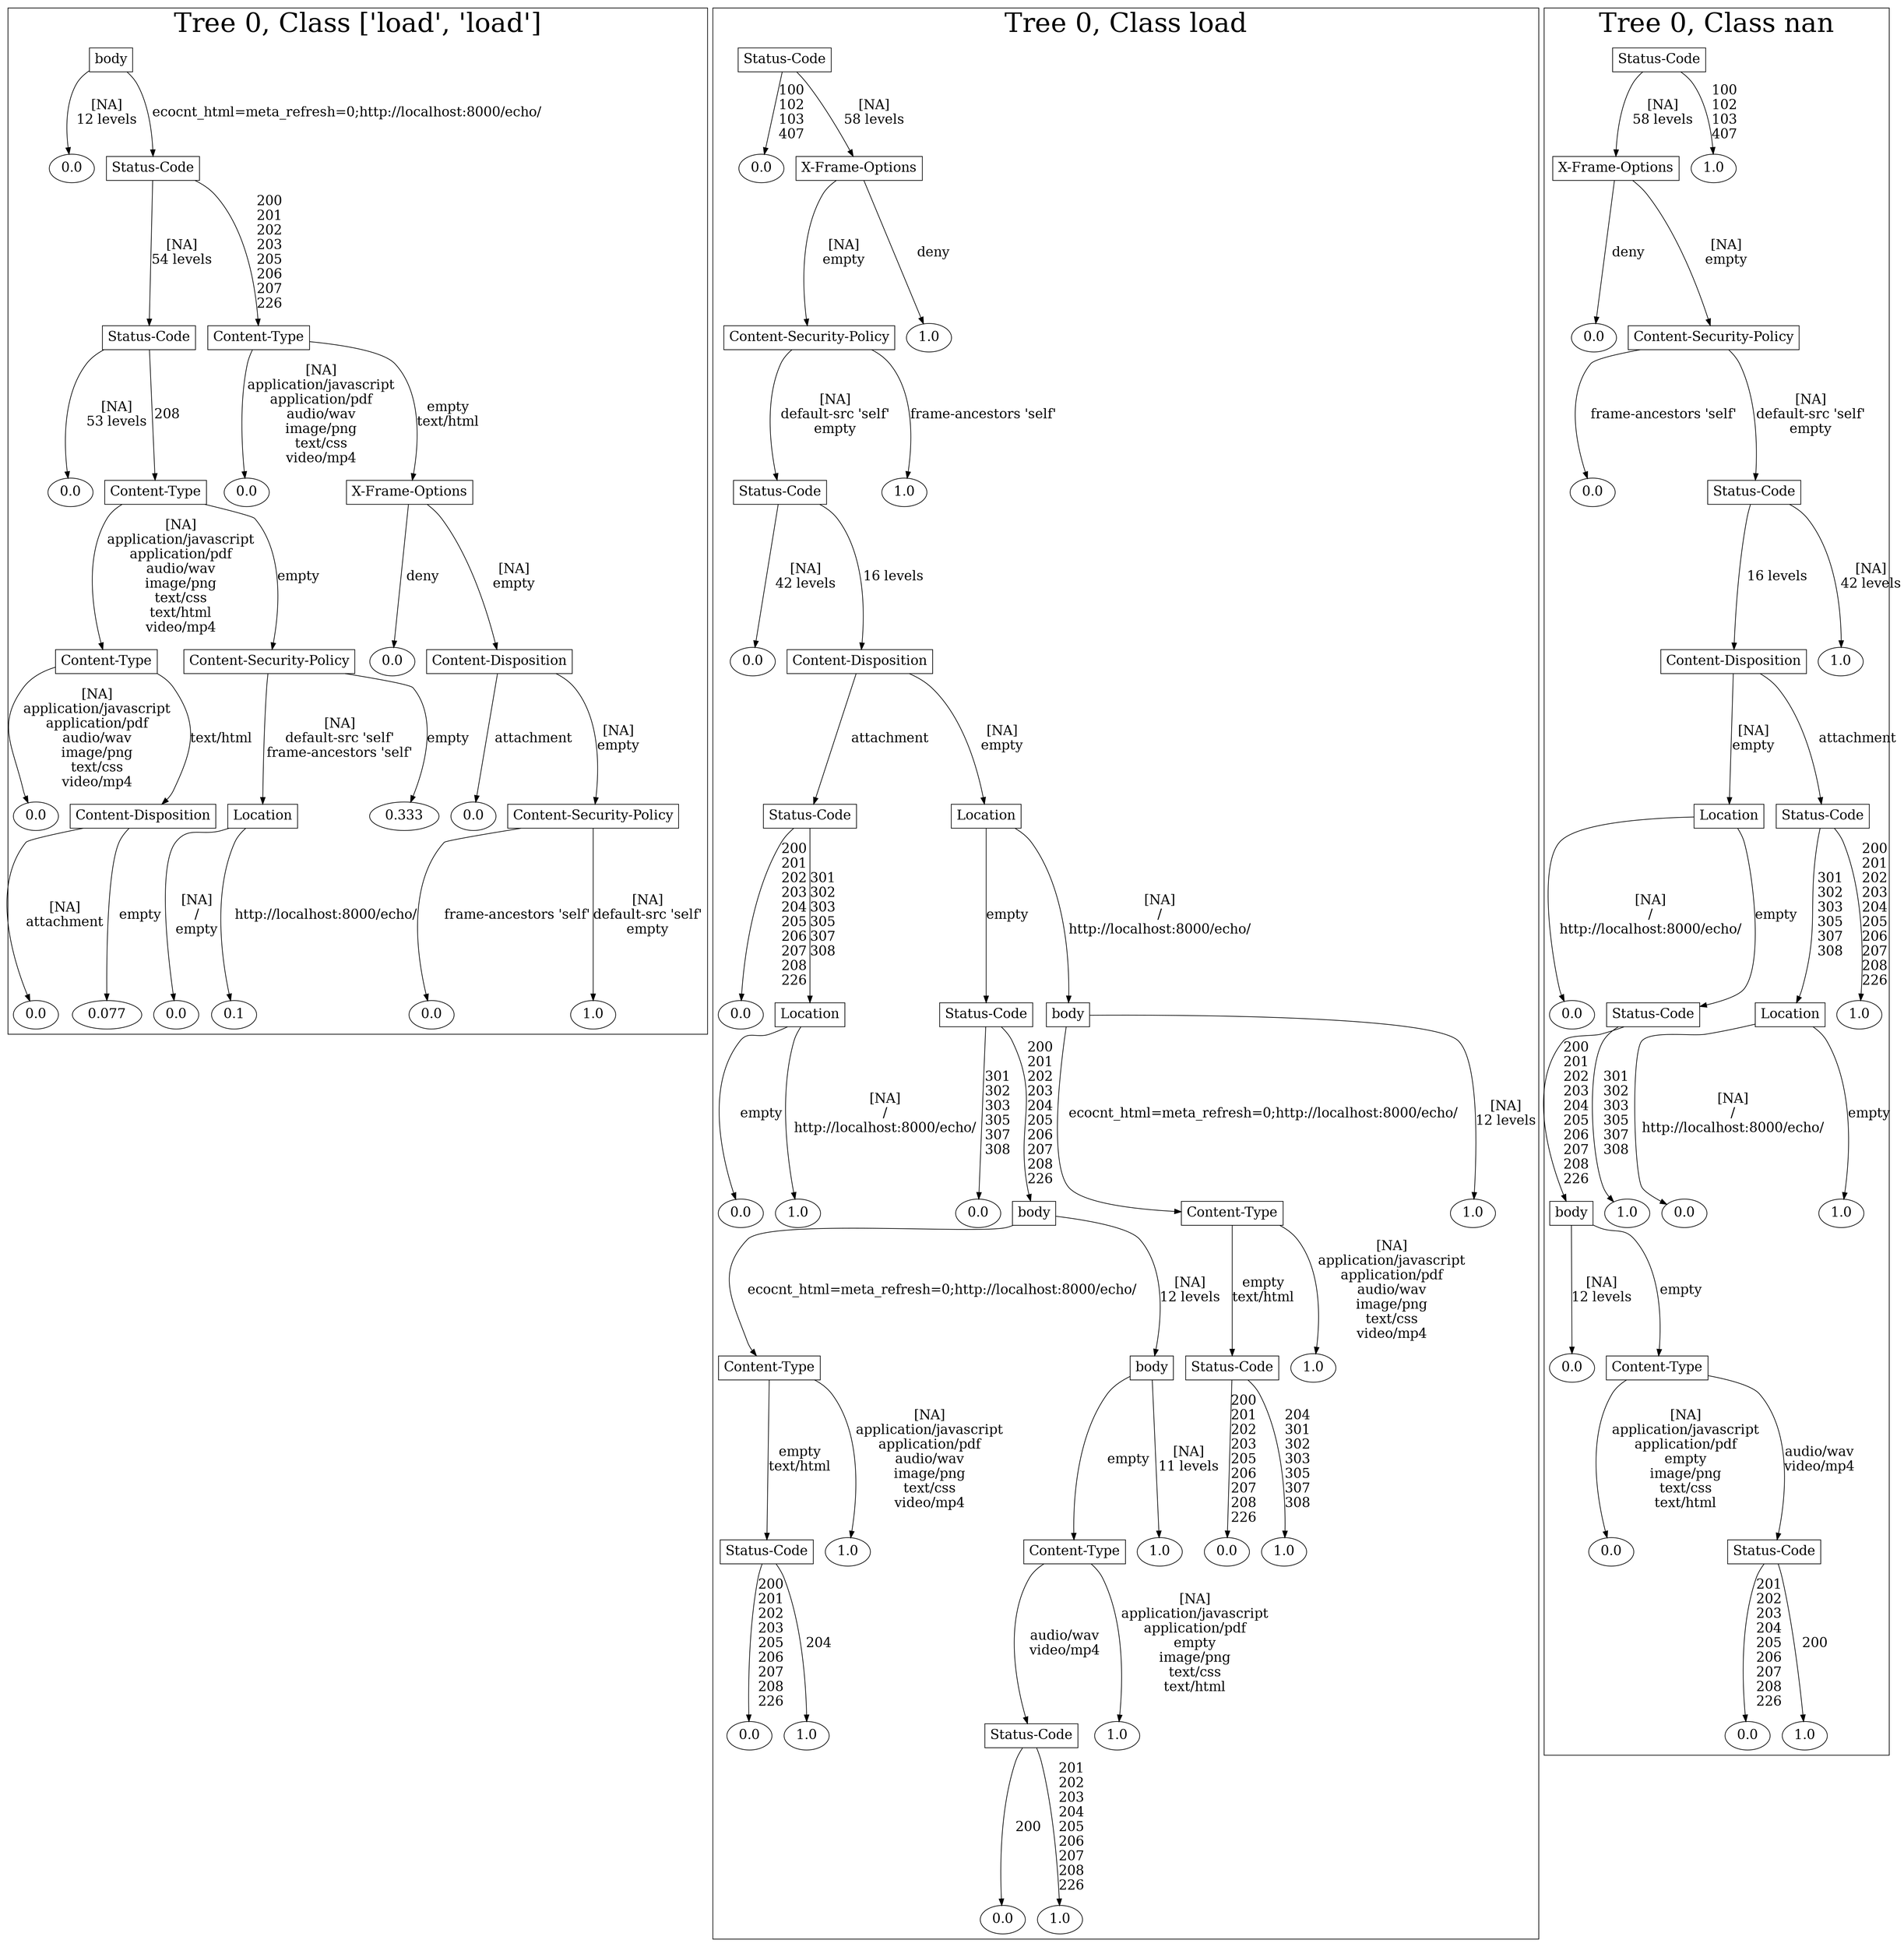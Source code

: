 /*
Generated by:
    http://https://github.com/h2oai/h2o-3/tree/master/h2o-genmodel/src/main/java/hex/genmodel/tools/PrintMojo.java
*/

/*
On a mac:

$ brew install graphviz
$ dot -Tpng file.gv -o file.png
$ open file.png
*/

digraph G {

subgraph cluster_0 {
/* Nodes */

/* Level 0 */
{
"SG_0_Node_0" [shape=box, fontsize=20, label="body"]
}

/* Level 1 */
{
"SG_0_Node_15" [fontsize=20, label="0.0"]
"SG_0_Node_1" [shape=box, fontsize=20, label="Status-Code"]
}

/* Level 2 */
{
"SG_0_Node_2" [shape=box, fontsize=20, label="Status-Code"]
"SG_0_Node_3" [shape=box, fontsize=20, label="Content-Type"]
}

/* Level 3 */
{
"SG_0_Node_16" [fontsize=20, label="0.0"]
"SG_0_Node_4" [shape=box, fontsize=20, label="Content-Type"]
"SG_0_Node_17" [fontsize=20, label="0.0"]
"SG_0_Node_5" [shape=box, fontsize=20, label="X-Frame-Options"]
}

/* Level 4 */
{
"SG_0_Node_6" [shape=box, fontsize=20, label="Content-Type"]
"SG_0_Node_7" [shape=box, fontsize=20, label="Content-Security-Policy"]
"SG_0_Node_18" [fontsize=20, label="0.0"]
"SG_0_Node_8" [shape=box, fontsize=20, label="Content-Disposition"]
}

/* Level 5 */
{
"SG_0_Node_19" [fontsize=20, label="0.0"]
"SG_0_Node_9" [shape=box, fontsize=20, label="Content-Disposition"]
"SG_0_Node_10" [shape=box, fontsize=20, label="Location"]
"SG_0_Node_20" [fontsize=20, label="0.333"]
"SG_0_Node_21" [fontsize=20, label="0.0"]
"SG_0_Node_12" [shape=box, fontsize=20, label="Content-Security-Policy"]
}

/* Level 6 */
{
"SG_0_Node_22" [fontsize=20, label="0.0"]
"SG_0_Node_23" [fontsize=20, label="0.077"]
"SG_0_Node_24" [fontsize=20, label="0.0"]
"SG_0_Node_25" [fontsize=20, label="0.1"]
"SG_0_Node_26" [fontsize=20, label="0.0"]
"SG_0_Node_27" [fontsize=20, label="1.0"]
}

/* Edges */
"SG_0_Node_0" -> "SG_0_Node_15" [fontsize=20, label="[NA]
12 levels
"]
"SG_0_Node_0" -> "SG_0_Node_1" [fontsize=20, label="ecocnt_html=meta_refresh=0;http://localhost:8000/echo/
"]
"SG_0_Node_1" -> "SG_0_Node_2" [fontsize=20, label="[NA]
54 levels
"]
"SG_0_Node_1" -> "SG_0_Node_3" [fontsize=20, label="200
201
202
203
205
206
207
226
"]
"SG_0_Node_3" -> "SG_0_Node_17" [fontsize=20, label="[NA]
application/javascript
application/pdf
audio/wav
image/png
text/css
video/mp4
"]
"SG_0_Node_3" -> "SG_0_Node_5" [fontsize=20, label="empty
text/html
"]
"SG_0_Node_5" -> "SG_0_Node_18" [fontsize=20, label="deny
"]
"SG_0_Node_5" -> "SG_0_Node_8" [fontsize=20, label="[NA]
empty
"]
"SG_0_Node_8" -> "SG_0_Node_21" [fontsize=20, label="attachment
"]
"SG_0_Node_8" -> "SG_0_Node_12" [fontsize=20, label="[NA]
empty
"]
"SG_0_Node_12" -> "SG_0_Node_26" [fontsize=20, label="frame-ancestors 'self'
"]
"SG_0_Node_12" -> "SG_0_Node_27" [fontsize=20, label="[NA]
default-src 'self'
empty
"]
"SG_0_Node_2" -> "SG_0_Node_16" [fontsize=20, label="[NA]
53 levels
"]
"SG_0_Node_2" -> "SG_0_Node_4" [fontsize=20, label="208
"]
"SG_0_Node_4" -> "SG_0_Node_6" [fontsize=20, label="[NA]
application/javascript
application/pdf
audio/wav
image/png
text/css
text/html
video/mp4
"]
"SG_0_Node_4" -> "SG_0_Node_7" [fontsize=20, label="empty
"]
"SG_0_Node_7" -> "SG_0_Node_10" [fontsize=20, label="[NA]
default-src 'self'
frame-ancestors 'self'
"]
"SG_0_Node_7" -> "SG_0_Node_20" [fontsize=20, label="empty
"]
"SG_0_Node_10" -> "SG_0_Node_24" [fontsize=20, label="[NA]
/
empty
"]
"SG_0_Node_10" -> "SG_0_Node_25" [fontsize=20, label="http://localhost:8000/echo/
"]
"SG_0_Node_6" -> "SG_0_Node_19" [fontsize=20, label="[NA]
application/javascript
application/pdf
audio/wav
image/png
text/css
video/mp4
"]
"SG_0_Node_6" -> "SG_0_Node_9" [fontsize=20, label="text/html
"]
"SG_0_Node_9" -> "SG_0_Node_22" [fontsize=20, label="[NA]
attachment
"]
"SG_0_Node_9" -> "SG_0_Node_23" [fontsize=20, label="empty
"]

fontsize=40
label="Tree 0, Class ['load', 'load']"
}

subgraph cluster_1 {
/* Nodes */

/* Level 0 */
{
"SG_1_Node_0" [shape=box, fontsize=20, label="Status-Code"]
}

/* Level 1 */
{
"SG_1_Node_18" [fontsize=20, label="0.0"]
"SG_1_Node_1" [shape=box, fontsize=20, label="X-Frame-Options"]
}

/* Level 2 */
{
"SG_1_Node_2" [shape=box, fontsize=20, label="Content-Security-Policy"]
"SG_1_Node_19" [fontsize=20, label="1.0"]
}

/* Level 3 */
{
"SG_1_Node_3" [shape=box, fontsize=20, label="Status-Code"]
"SG_1_Node_20" [fontsize=20, label="1.0"]
}

/* Level 4 */
{
"SG_1_Node_21" [fontsize=20, label="0.0"]
"SG_1_Node_4" [shape=box, fontsize=20, label="Content-Disposition"]
}

/* Level 5 */
{
"SG_1_Node_5" [shape=box, fontsize=20, label="Status-Code"]
"SG_1_Node_6" [shape=box, fontsize=20, label="Location"]
}

/* Level 6 */
{
"SG_1_Node_22" [fontsize=20, label="0.0"]
"SG_1_Node_7" [shape=box, fontsize=20, label="Location"]
"SG_1_Node_8" [shape=box, fontsize=20, label="Status-Code"]
"SG_1_Node_9" [shape=box, fontsize=20, label="body"]
}

/* Level 7 */
{
"SG_1_Node_23" [fontsize=20, label="0.0"]
"SG_1_Node_24" [fontsize=20, label="1.0"]
"SG_1_Node_25" [fontsize=20, label="0.0"]
"SG_1_Node_10" [shape=box, fontsize=20, label="body"]
"SG_1_Node_11" [shape=box, fontsize=20, label="Content-Type"]
"SG_1_Node_26" [fontsize=20, label="1.0"]
}

/* Level 8 */
{
"SG_1_Node_12" [shape=box, fontsize=20, label="Content-Type"]
"SG_1_Node_13" [shape=box, fontsize=20, label="body"]
"SG_1_Node_14" [shape=box, fontsize=20, label="Status-Code"]
"SG_1_Node_27" [fontsize=20, label="1.0"]
}

/* Level 9 */
{
"SG_1_Node_15" [shape=box, fontsize=20, label="Status-Code"]
"SG_1_Node_28" [fontsize=20, label="1.0"]
"SG_1_Node_16" [shape=box, fontsize=20, label="Content-Type"]
"SG_1_Node_29" [fontsize=20, label="1.0"]
"SG_1_Node_30" [fontsize=20, label="0.0"]
"SG_1_Node_31" [fontsize=20, label="1.0"]
}

/* Level 10 */
{
"SG_1_Node_32" [fontsize=20, label="0.0"]
"SG_1_Node_33" [fontsize=20, label="1.0"]
"SG_1_Node_17" [shape=box, fontsize=20, label="Status-Code"]
"SG_1_Node_34" [fontsize=20, label="1.0"]
}

/* Level 11 */
{
"SG_1_Node_35" [fontsize=20, label="0.0"]
"SG_1_Node_36" [fontsize=20, label="1.0"]
}

/* Edges */
"SG_1_Node_0" -> "SG_1_Node_18" [fontsize=20, label="100
102
103
407
"]
"SG_1_Node_0" -> "SG_1_Node_1" [fontsize=20, label="[NA]
58 levels
"]
"SG_1_Node_1" -> "SG_1_Node_2" [fontsize=20, label="[NA]
empty
"]
"SG_1_Node_1" -> "SG_1_Node_19" [fontsize=20, label="deny
"]
"SG_1_Node_2" -> "SG_1_Node_3" [fontsize=20, label="[NA]
default-src 'self'
empty
"]
"SG_1_Node_2" -> "SG_1_Node_20" [fontsize=20, label="frame-ancestors 'self'
"]
"SG_1_Node_3" -> "SG_1_Node_21" [fontsize=20, label="[NA]
42 levels
"]
"SG_1_Node_3" -> "SG_1_Node_4" [fontsize=20, label="16 levels
"]
"SG_1_Node_4" -> "SG_1_Node_5" [fontsize=20, label="attachment
"]
"SG_1_Node_4" -> "SG_1_Node_6" [fontsize=20, label="[NA]
empty
"]
"SG_1_Node_6" -> "SG_1_Node_8" [fontsize=20, label="empty
"]
"SG_1_Node_6" -> "SG_1_Node_9" [fontsize=20, label="[NA]
/
http://localhost:8000/echo/
"]
"SG_1_Node_9" -> "SG_1_Node_11" [fontsize=20, label="ecocnt_html=meta_refresh=0;http://localhost:8000/echo/
"]
"SG_1_Node_9" -> "SG_1_Node_26" [fontsize=20, label="[NA]
12 levels
"]
"SG_1_Node_11" -> "SG_1_Node_14" [fontsize=20, label="empty
text/html
"]
"SG_1_Node_11" -> "SG_1_Node_27" [fontsize=20, label="[NA]
application/javascript
application/pdf
audio/wav
image/png
text/css
video/mp4
"]
"SG_1_Node_14" -> "SG_1_Node_30" [fontsize=20, label="200
201
202
203
205
206
207
208
226
"]
"SG_1_Node_14" -> "SG_1_Node_31" [fontsize=20, label="204
301
302
303
305
307
308
"]
"SG_1_Node_8" -> "SG_1_Node_25" [fontsize=20, label="301
302
303
305
307
308
"]
"SG_1_Node_8" -> "SG_1_Node_10" [fontsize=20, label="200
201
202
203
204
205
206
207
208
226
"]
"SG_1_Node_10" -> "SG_1_Node_12" [fontsize=20, label="ecocnt_html=meta_refresh=0;http://localhost:8000/echo/
"]
"SG_1_Node_10" -> "SG_1_Node_13" [fontsize=20, label="[NA]
12 levels
"]
"SG_1_Node_13" -> "SG_1_Node_16" [fontsize=20, label="empty
"]
"SG_1_Node_13" -> "SG_1_Node_29" [fontsize=20, label="[NA]
11 levels
"]
"SG_1_Node_16" -> "SG_1_Node_17" [fontsize=20, label="audio/wav
video/mp4
"]
"SG_1_Node_16" -> "SG_1_Node_34" [fontsize=20, label="[NA]
application/javascript
application/pdf
empty
image/png
text/css
text/html
"]
"SG_1_Node_17" -> "SG_1_Node_35" [fontsize=20, label="200
"]
"SG_1_Node_17" -> "SG_1_Node_36" [fontsize=20, label="201
202
203
204
205
206
207
208
226
"]
"SG_1_Node_12" -> "SG_1_Node_15" [fontsize=20, label="empty
text/html
"]
"SG_1_Node_12" -> "SG_1_Node_28" [fontsize=20, label="[NA]
application/javascript
application/pdf
audio/wav
image/png
text/css
video/mp4
"]
"SG_1_Node_15" -> "SG_1_Node_32" [fontsize=20, label="200
201
202
203
205
206
207
208
226
"]
"SG_1_Node_15" -> "SG_1_Node_33" [fontsize=20, label="204
"]
"SG_1_Node_5" -> "SG_1_Node_22" [fontsize=20, label="200
201
202
203
204
205
206
207
208
226
"]
"SG_1_Node_5" -> "SG_1_Node_7" [fontsize=20, label="301
302
303
305
307
308
"]
"SG_1_Node_7" -> "SG_1_Node_23" [fontsize=20, label="empty
"]
"SG_1_Node_7" -> "SG_1_Node_24" [fontsize=20, label="[NA]
/
http://localhost:8000/echo/
"]

fontsize=40
label="Tree 0, Class load"
}

subgraph cluster_2 {
/* Nodes */

/* Level 0 */
{
"SG_2_Node_0" [shape=box, fontsize=20, label="Status-Code"]
}

/* Level 1 */
{
"SG_2_Node_1" [shape=box, fontsize=20, label="X-Frame-Options"]
"SG_2_Node_12" [fontsize=20, label="1.0"]
}

/* Level 2 */
{
"SG_2_Node_13" [fontsize=20, label="0.0"]
"SG_2_Node_2" [shape=box, fontsize=20, label="Content-Security-Policy"]
}

/* Level 3 */
{
"SG_2_Node_14" [fontsize=20, label="0.0"]
"SG_2_Node_3" [shape=box, fontsize=20, label="Status-Code"]
}

/* Level 4 */
{
"SG_2_Node_4" [shape=box, fontsize=20, label="Content-Disposition"]
"SG_2_Node_15" [fontsize=20, label="1.0"]
}

/* Level 5 */
{
"SG_2_Node_5" [shape=box, fontsize=20, label="Location"]
"SG_2_Node_6" [shape=box, fontsize=20, label="Status-Code"]
}

/* Level 6 */
{
"SG_2_Node_16" [fontsize=20, label="0.0"]
"SG_2_Node_7" [shape=box, fontsize=20, label="Status-Code"]
"SG_2_Node_8" [shape=box, fontsize=20, label="Location"]
"SG_2_Node_17" [fontsize=20, label="1.0"]
}

/* Level 7 */
{
"SG_2_Node_9" [shape=box, fontsize=20, label="body"]
"SG_2_Node_18" [fontsize=20, label="1.0"]
"SG_2_Node_19" [fontsize=20, label="0.0"]
"SG_2_Node_20" [fontsize=20, label="1.0"]
}

/* Level 8 */
{
"SG_2_Node_21" [fontsize=20, label="0.0"]
"SG_2_Node_10" [shape=box, fontsize=20, label="Content-Type"]
}

/* Level 9 */
{
"SG_2_Node_22" [fontsize=20, label="0.0"]
"SG_2_Node_11" [shape=box, fontsize=20, label="Status-Code"]
}

/* Level 10 */
{
"SG_2_Node_23" [fontsize=20, label="0.0"]
"SG_2_Node_24" [fontsize=20, label="1.0"]
}

/* Edges */
"SG_2_Node_0" -> "SG_2_Node_1" [fontsize=20, label="[NA]
58 levels
"]
"SG_2_Node_0" -> "SG_2_Node_12" [fontsize=20, label="100
102
103
407
"]
"SG_2_Node_1" -> "SG_2_Node_13" [fontsize=20, label="deny
"]
"SG_2_Node_1" -> "SG_2_Node_2" [fontsize=20, label="[NA]
empty
"]
"SG_2_Node_2" -> "SG_2_Node_14" [fontsize=20, label="frame-ancestors 'self'
"]
"SG_2_Node_2" -> "SG_2_Node_3" [fontsize=20, label="[NA]
default-src 'self'
empty
"]
"SG_2_Node_3" -> "SG_2_Node_4" [fontsize=20, label="16 levels
"]
"SG_2_Node_3" -> "SG_2_Node_15" [fontsize=20, label="[NA]
42 levels
"]
"SG_2_Node_4" -> "SG_2_Node_5" [fontsize=20, label="[NA]
empty
"]
"SG_2_Node_4" -> "SG_2_Node_6" [fontsize=20, label="attachment
"]
"SG_2_Node_6" -> "SG_2_Node_8" [fontsize=20, label="301
302
303
305
307
308
"]
"SG_2_Node_6" -> "SG_2_Node_17" [fontsize=20, label="200
201
202
203
204
205
206
207
208
226
"]
"SG_2_Node_8" -> "SG_2_Node_19" [fontsize=20, label="[NA]
/
http://localhost:8000/echo/
"]
"SG_2_Node_8" -> "SG_2_Node_20" [fontsize=20, label="empty
"]
"SG_2_Node_5" -> "SG_2_Node_16" [fontsize=20, label="[NA]
/
http://localhost:8000/echo/
"]
"SG_2_Node_5" -> "SG_2_Node_7" [fontsize=20, label="empty
"]
"SG_2_Node_7" -> "SG_2_Node_9" [fontsize=20, label="200
201
202
203
204
205
206
207
208
226
"]
"SG_2_Node_7" -> "SG_2_Node_18" [fontsize=20, label="301
302
303
305
307
308
"]
"SG_2_Node_9" -> "SG_2_Node_21" [fontsize=20, label="[NA]
12 levels
"]
"SG_2_Node_9" -> "SG_2_Node_10" [fontsize=20, label="empty
"]
"SG_2_Node_10" -> "SG_2_Node_22" [fontsize=20, label="[NA]
application/javascript
application/pdf
empty
image/png
text/css
text/html
"]
"SG_2_Node_10" -> "SG_2_Node_11" [fontsize=20, label="audio/wav
video/mp4
"]
"SG_2_Node_11" -> "SG_2_Node_23" [fontsize=20, label="201
202
203
204
205
206
207
208
226
"]
"SG_2_Node_11" -> "SG_2_Node_24" [fontsize=20, label="200
"]

fontsize=40
label="Tree 0, Class nan"
}

}

